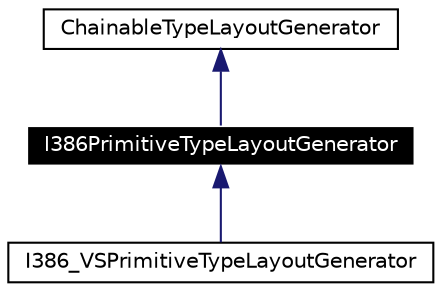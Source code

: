 digraph G
{
  edge [fontname="Helvetica",fontsize=10,labelfontname="Helvetica",labelfontsize=10];
  node [fontname="Helvetica",fontsize=10,shape=record];
  Node1 [label="I386PrimitiveTypeLayoutGenerator",height=0.2,width=0.4,color="white", fillcolor="black", style="filled" fontcolor="white"];
  Node2 -> Node1 [dir=back,color="midnightblue",fontsize=10,style="solid",fontname="Helvetica"];
  Node2 [label="ChainableTypeLayoutGenerator",height=0.2,width=0.4,color="black",URL="$classChainableTypeLayoutGenerator.html"];
  Node1 -> Node3 [dir=back,color="midnightblue",fontsize=10,style="solid",fontname="Helvetica"];
  Node3 [label="I386_VSPrimitiveTypeLayoutGenerator",height=0.2,width=0.4,color="black",URL="$classI386__VSPrimitiveTypeLayoutGenerator.html"];
}
